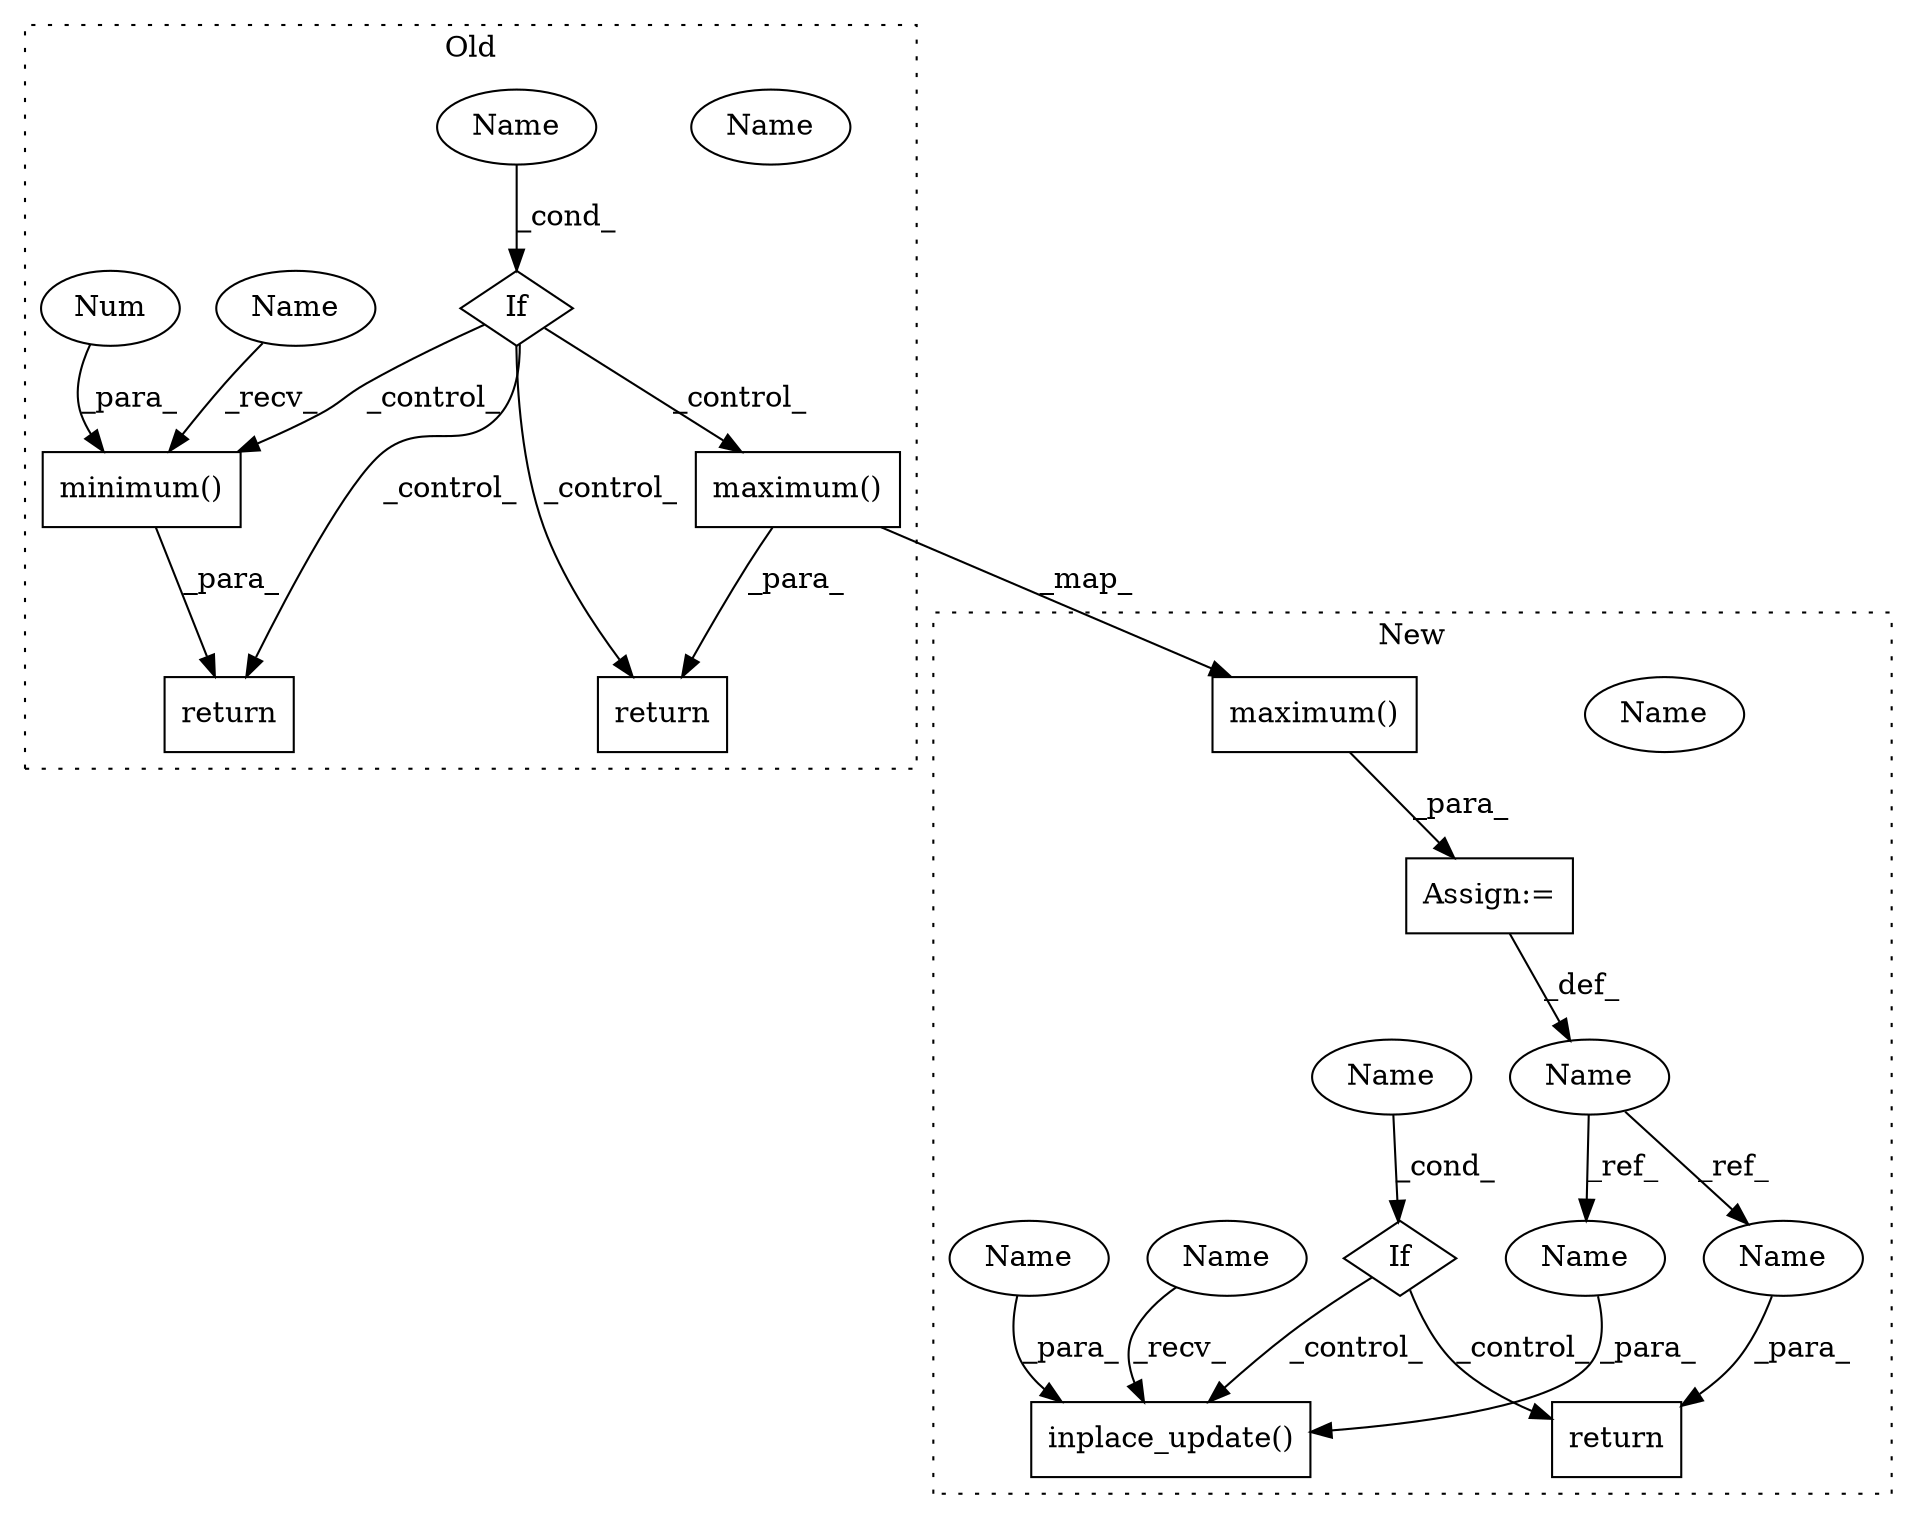 digraph G {
subgraph cluster0 {
1 [label="minimum()" a="75" s="1657,1693" l="12,12" shape="box"];
4 [label="If" a="96" s="1630" l="3" shape="diamond"];
7 [label="Num" a="76" s="1692" l="1" shape="ellipse"];
9 [label="Name" a="87" s="1633" l="7" shape="ellipse"];
11 [label="return" a="93" s="1650" l="7" shape="box"];
13 [label="maximum()" a="75" s="1729,1749" l="12,1" shape="box"];
14 [label="return" a="93" s="1710" l="7" shape="box"];
17 [label="Name" a="87" s="1633" l="7" shape="ellipse"];
18 [label="Name" a="87" s="1657" l="3" shape="ellipse"];
label = "Old";
style="dotted";
}
subgraph cluster1 {
2 [label="inplace_update()" a="75" s="1688,1717" l="19,1" shape="box"];
3 [label="If" a="96" s="1668" l="3" shape="diamond"];
5 [label="Name" a="87" s="1620" l="3" shape="ellipse"];
6 [label="return" a="93" s="1744" l="7" shape="box"];
8 [label="Name" a="87" s="1671" l="7" shape="ellipse"];
10 [label="Assign:=" a="68" s="1623" l="3" shape="box"];
12 [label="maximum()" a="75" s="1638,1658" l="12,1" shape="box"];
15 [label="Name" a="87" s="1688" l="3" shape="ellipse"];
16 [label="Name" a="87" s="1707" l="5" shape="ellipse"];
19 [label="Name" a="87" s="1751" l="3" shape="ellipse"];
20 [label="Name" a="87" s="1714" l="3" shape="ellipse"];
21 [label="Name" a="87" s="1671" l="7" shape="ellipse"];
label = "New";
style="dotted";
}
1 -> 11 [label="_para_"];
3 -> 6 [label="_control_"];
3 -> 2 [label="_control_"];
4 -> 1 [label="_control_"];
4 -> 11 [label="_control_"];
4 -> 13 [label="_control_"];
4 -> 14 [label="_control_"];
5 -> 19 [label="_ref_"];
5 -> 20 [label="_ref_"];
7 -> 1 [label="_para_"];
10 -> 5 [label="_def_"];
12 -> 10 [label="_para_"];
13 -> 14 [label="_para_"];
13 -> 12 [label="_map_"];
15 -> 2 [label="_recv_"];
16 -> 2 [label="_para_"];
17 -> 4 [label="_cond_"];
18 -> 1 [label="_recv_"];
19 -> 6 [label="_para_"];
20 -> 2 [label="_para_"];
21 -> 3 [label="_cond_"];
}